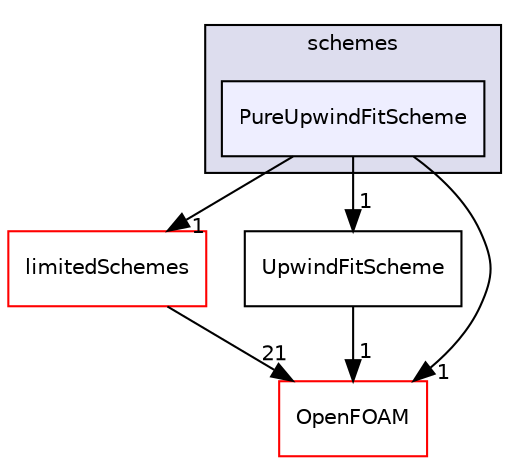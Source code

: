 digraph "src/finiteVolume/interpolation/surfaceInterpolation/schemes/PureUpwindFitScheme" {
  bgcolor=transparent;
  compound=true
  node [ fontsize="10", fontname="Helvetica"];
  edge [ labelfontsize="10", labelfontname="Helvetica"];
  subgraph clusterdir_deb7d71175aa940c147966c547ebcb7e {
    graph [ bgcolor="#ddddee", pencolor="black", label="schemes" fontname="Helvetica", fontsize="10", URL="dir_deb7d71175aa940c147966c547ebcb7e.html"]
  dir_8a73b554d394b76199228c6ba2a8d685 [shape=box, label="PureUpwindFitScheme", style="filled", fillcolor="#eeeeff", pencolor="black", URL="dir_8a73b554d394b76199228c6ba2a8d685.html"];
  }
  dir_3b094e1ce2b3f641da0071aec2c4e694 [shape=box label="limitedSchemes" color="red" URL="dir_3b094e1ce2b3f641da0071aec2c4e694.html"];
  dir_1afd78ac93aa70cb906e64b5002585a3 [shape=box label="UpwindFitScheme" URL="dir_1afd78ac93aa70cb906e64b5002585a3.html"];
  dir_c5473ff19b20e6ec4dfe5c310b3778a8 [shape=box label="OpenFOAM" color="red" URL="dir_c5473ff19b20e6ec4dfe5c310b3778a8.html"];
  dir_8a73b554d394b76199228c6ba2a8d685->dir_3b094e1ce2b3f641da0071aec2c4e694 [headlabel="1", labeldistance=1.5 headhref="dir_001246_001175.html"];
  dir_8a73b554d394b76199228c6ba2a8d685->dir_1afd78ac93aa70cb906e64b5002585a3 [headlabel="1", labeldistance=1.5 headhref="dir_001246_001254.html"];
  dir_8a73b554d394b76199228c6ba2a8d685->dir_c5473ff19b20e6ec4dfe5c310b3778a8 [headlabel="1", labeldistance=1.5 headhref="dir_001246_001887.html"];
  dir_3b094e1ce2b3f641da0071aec2c4e694->dir_c5473ff19b20e6ec4dfe5c310b3778a8 [headlabel="21", labeldistance=1.5 headhref="dir_001175_001887.html"];
  dir_1afd78ac93aa70cb906e64b5002585a3->dir_c5473ff19b20e6ec4dfe5c310b3778a8 [headlabel="1", labeldistance=1.5 headhref="dir_001254_001887.html"];
}
